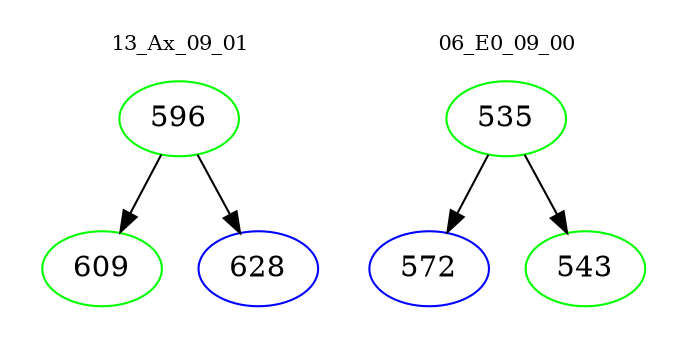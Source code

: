 digraph{
subgraph cluster_0 {
color = white
label = "13_Ax_09_01";
fontsize=10;
T0_596 [label="596", color="green"]
T0_596 -> T0_609 [color="black"]
T0_609 [label="609", color="green"]
T0_596 -> T0_628 [color="black"]
T0_628 [label="628", color="blue"]
}
subgraph cluster_1 {
color = white
label = "06_E0_09_00";
fontsize=10;
T1_535 [label="535", color="green"]
T1_535 -> T1_572 [color="black"]
T1_572 [label="572", color="blue"]
T1_535 -> T1_543 [color="black"]
T1_543 [label="543", color="green"]
}
}
